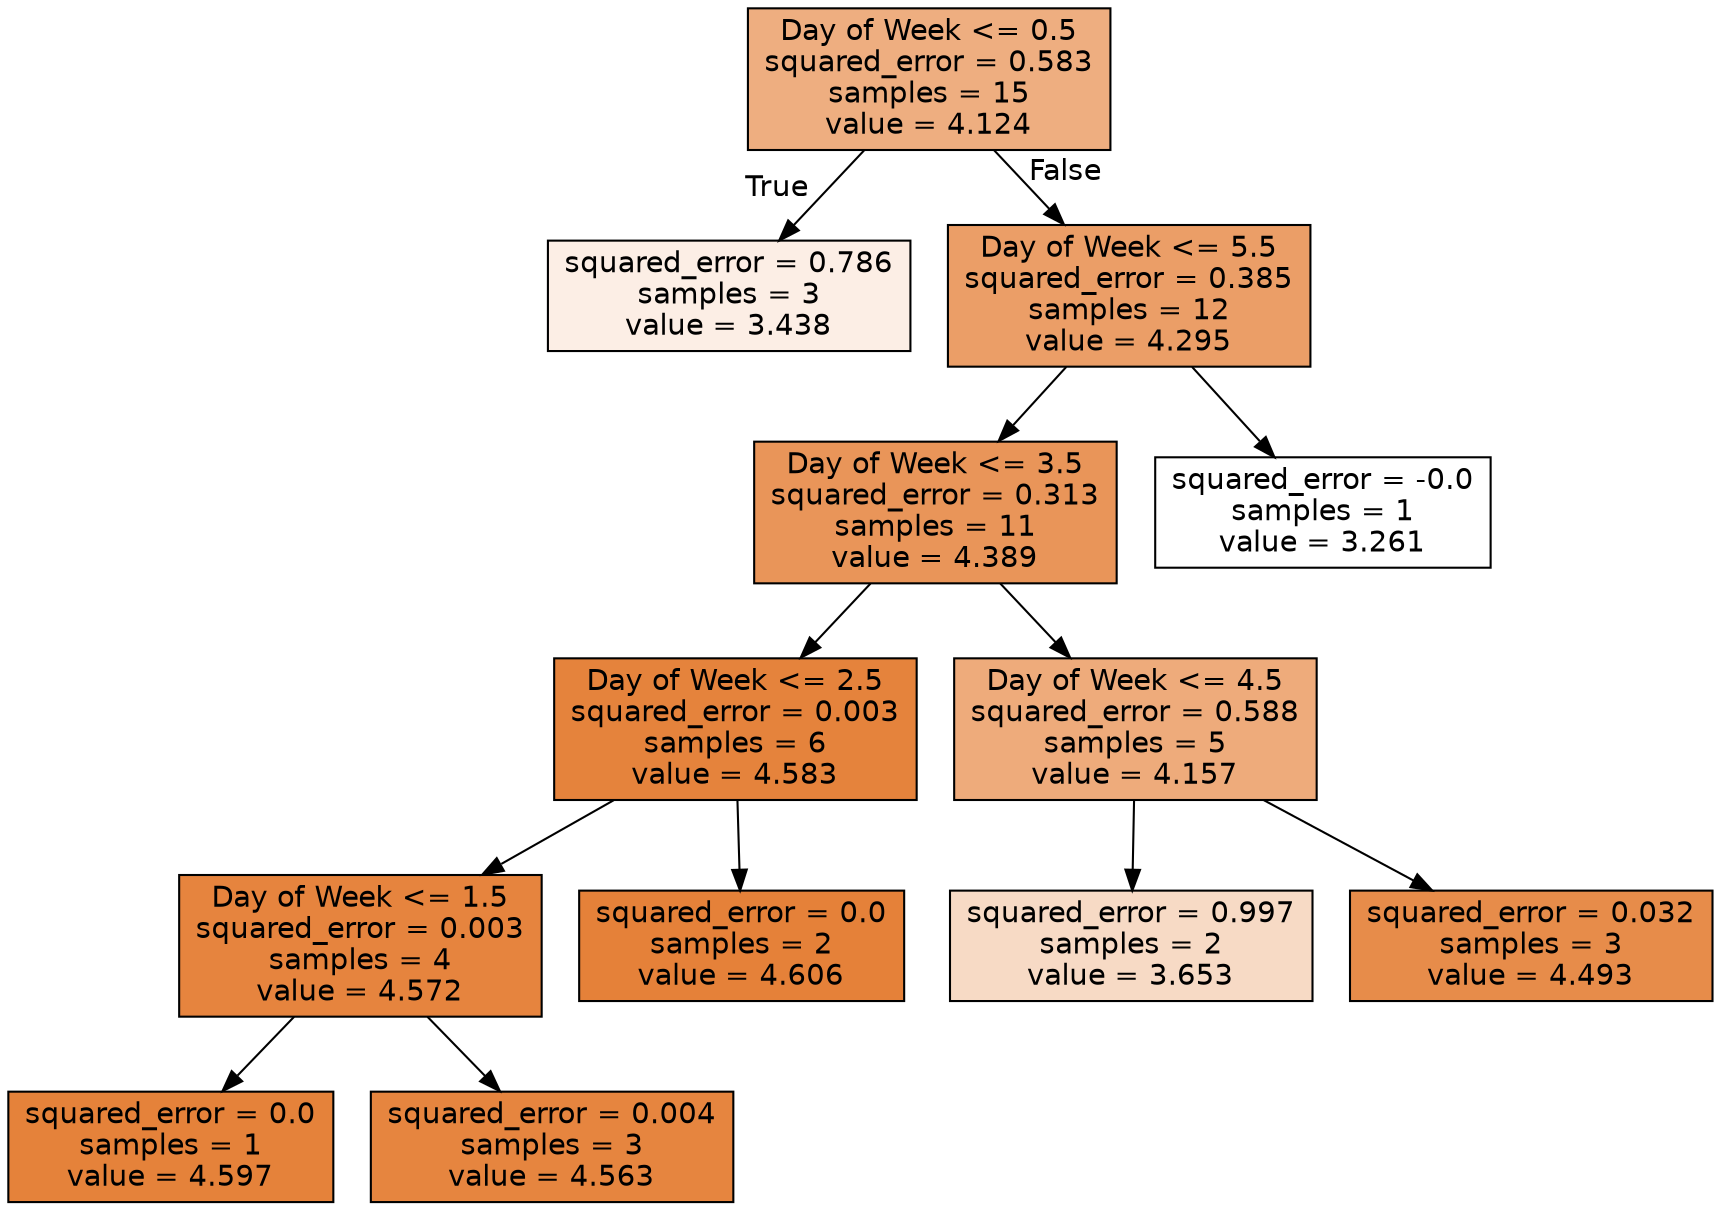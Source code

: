 digraph Tree {
node [shape=box, style="filled", color="black", fontname="helvetica"] ;
edge [fontname="helvetica"] ;
0 [label="Day of Week <= 0.5\nsquared_error = 0.583\nsamples = 15\nvalue = 4.124", fillcolor="#eeae80"] ;
1 [label="squared_error = 0.786\nsamples = 3\nvalue = 3.438", fillcolor="#fceee5"] ;
0 -> 1 [labeldistance=2.5, labelangle=45, headlabel="True"] ;
2 [label="Day of Week <= 5.5\nsquared_error = 0.385\nsamples = 12\nvalue = 4.295", fillcolor="#eb9e67"] ;
0 -> 2 [labeldistance=2.5, labelangle=-45, headlabel="False"] ;
3 [label="Day of Week <= 3.5\nsquared_error = 0.313\nsamples = 11\nvalue = 4.389", fillcolor="#e99559"] ;
2 -> 3 ;
4 [label="Day of Week <= 2.5\nsquared_error = 0.003\nsamples = 6\nvalue = 4.583", fillcolor="#e5833c"] ;
3 -> 4 ;
5 [label="Day of Week <= 1.5\nsquared_error = 0.003\nsamples = 4\nvalue = 4.572", fillcolor="#e6843e"] ;
4 -> 5 ;
6 [label="squared_error = 0.0\nsamples = 1\nvalue = 4.597", fillcolor="#e5823a"] ;
5 -> 6 ;
7 [label="squared_error = 0.004\nsamples = 3\nvalue = 4.563", fillcolor="#e6853f"] ;
5 -> 7 ;
8 [label="squared_error = 0.0\nsamples = 2\nvalue = 4.606", fillcolor="#e58139"] ;
4 -> 8 ;
9 [label="Day of Week <= 4.5\nsquared_error = 0.588\nsamples = 5\nvalue = 4.157", fillcolor="#eeab7b"] ;
3 -> 9 ;
10 [label="squared_error = 0.997\nsamples = 2\nvalue = 3.653", fillcolor="#f7dac5"] ;
9 -> 10 ;
11 [label="squared_error = 0.032\nsamples = 3\nvalue = 4.493", fillcolor="#e78c4a"] ;
9 -> 11 ;
12 [label="squared_error = -0.0\nsamples = 1\nvalue = 3.261", fillcolor="#ffffff"] ;
2 -> 12 ;
}
